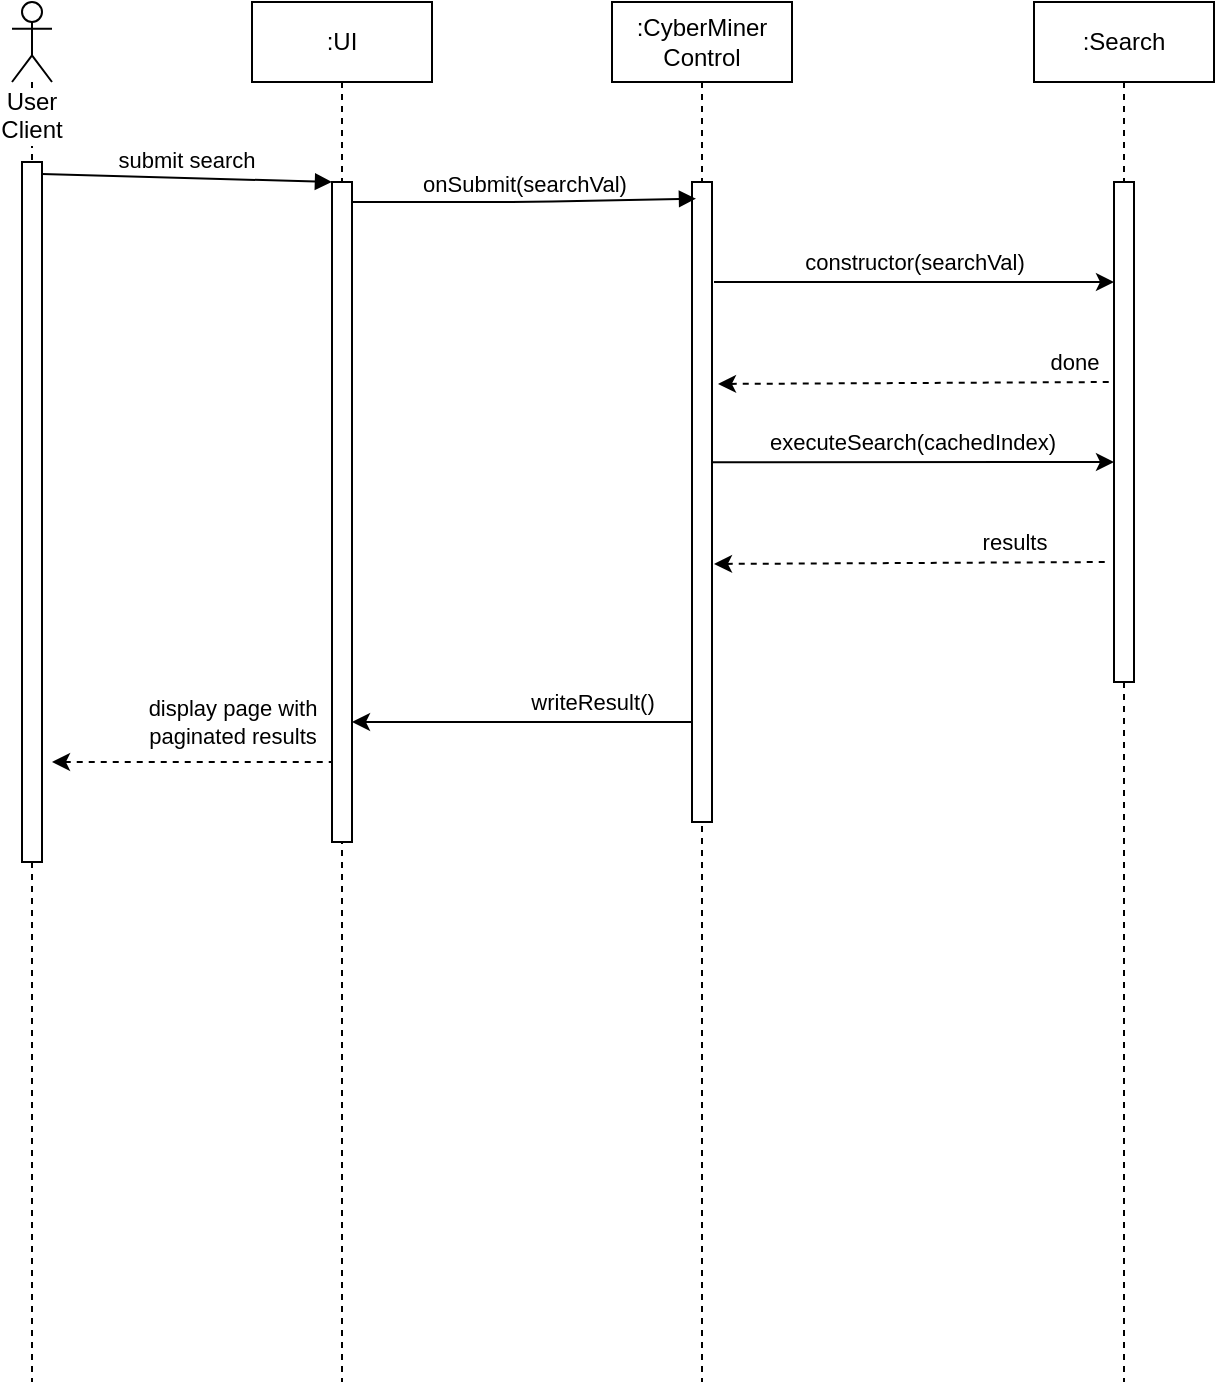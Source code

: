 <mxfile version="12.3.3" type="github" pages="1">
  <diagram id="e5vHWDUePIUh8G4eEy7l" name="Page-1">
    <mxGraphModel dx="1063" dy="447" grid="1" gridSize="10" guides="1" tooltips="1" connect="1" arrows="1" fold="1" page="1" pageScale="1" pageWidth="1600" pageHeight="1200" math="0" shadow="0">
      <root>
        <mxCell id="0"/>
        <mxCell id="1" parent="0"/>
        <mxCell id="ZQl7QdY2teaes1WGbOm0-16" value=":UI" style="shape=umlLifeline;perimeter=lifelinePerimeter;whiteSpace=wrap;html=1;container=1;collapsible=0;recursiveResize=0;outlineConnect=0;" vertex="1" parent="1">
          <mxGeometry x="180" y="30" width="90" height="690" as="geometry"/>
        </mxCell>
        <mxCell id="ZQl7QdY2teaes1WGbOm0-17" value="" style="html=1;points=[];perimeter=orthogonalPerimeter;" vertex="1" parent="ZQl7QdY2teaes1WGbOm0-16">
          <mxGeometry x="40" y="90" width="10" height="330" as="geometry"/>
        </mxCell>
        <mxCell id="ZQl7QdY2teaes1WGbOm0-18" value="User Client" style="shape=umlLifeline;participant=umlActor;perimeter=lifelinePerimeter;whiteSpace=wrap;html=1;container=1;collapsible=0;recursiveResize=0;verticalAlign=top;spacingTop=36;labelBackgroundColor=#ffffff;outlineConnect=0;" vertex="1" parent="1">
          <mxGeometry x="60" y="30" width="20" height="690" as="geometry"/>
        </mxCell>
        <mxCell id="ZQl7QdY2teaes1WGbOm0-19" value="" style="html=1;points=[];perimeter=orthogonalPerimeter;" vertex="1" parent="ZQl7QdY2teaes1WGbOm0-18">
          <mxGeometry x="5" y="80" width="10" height="350" as="geometry"/>
        </mxCell>
        <mxCell id="ZQl7QdY2teaes1WGbOm0-20" value="submit search" style="html=1;verticalAlign=bottom;endArrow=block;exitX=1;exitY=0.017;exitDx=0;exitDy=0;exitPerimeter=0;entryX=0;entryY=0;entryDx=0;entryDy=0;entryPerimeter=0;" edge="1" parent="1" source="ZQl7QdY2teaes1WGbOm0-19" target="ZQl7QdY2teaes1WGbOm0-17">
          <mxGeometry width="80" relative="1" as="geometry">
            <mxPoint x="90" y="130" as="sourcePoint"/>
            <mxPoint x="210" y="120" as="targetPoint"/>
          </mxGeometry>
        </mxCell>
        <mxCell id="ZQl7QdY2teaes1WGbOm0-21" value=":CyberMiner Control" style="shape=umlLifeline;perimeter=lifelinePerimeter;whiteSpace=wrap;html=1;container=1;collapsible=0;recursiveResize=0;outlineConnect=0;" vertex="1" parent="1">
          <mxGeometry x="360" y="30" width="90" height="690" as="geometry"/>
        </mxCell>
        <mxCell id="ZQl7QdY2teaes1WGbOm0-22" value="" style="html=1;points=[];perimeter=orthogonalPerimeter;" vertex="1" parent="ZQl7QdY2teaes1WGbOm0-21">
          <mxGeometry x="40" y="90" width="10" height="320" as="geometry"/>
        </mxCell>
        <mxCell id="ZQl7QdY2teaes1WGbOm0-23" value="onSubmit(searchVal)" style="html=1;verticalAlign=bottom;endArrow=block;entryX=0.2;entryY=0.026;entryDx=0;entryDy=0;entryPerimeter=0;" edge="1" parent="1" source="ZQl7QdY2teaes1WGbOm0-17" target="ZQl7QdY2teaes1WGbOm0-22">
          <mxGeometry width="80" relative="1" as="geometry">
            <mxPoint x="240" y="129.86" as="sourcePoint"/>
            <mxPoint x="360" y="130" as="targetPoint"/>
            <Array as="points">
              <mxPoint x="320" y="130"/>
            </Array>
          </mxGeometry>
        </mxCell>
        <mxCell id="ZQl7QdY2teaes1WGbOm0-27" value="constructor(searchVal)" style="endArrow=classic;html=1;" edge="1" parent="1">
          <mxGeometry y="10" width="50" height="50" relative="1" as="geometry">
            <mxPoint x="411" y="170" as="sourcePoint"/>
            <mxPoint x="611" y="170" as="targetPoint"/>
            <mxPoint as="offset"/>
          </mxGeometry>
        </mxCell>
        <mxCell id="ZQl7QdY2teaes1WGbOm0-28" value=":Search" style="shape=umlLifeline;perimeter=lifelinePerimeter;whiteSpace=wrap;html=1;container=1;collapsible=0;recursiveResize=0;outlineConnect=0;" vertex="1" parent="1">
          <mxGeometry x="571" y="30" width="90" height="690" as="geometry"/>
        </mxCell>
        <mxCell id="ZQl7QdY2teaes1WGbOm0-29" value="" style="html=1;points=[];perimeter=orthogonalPerimeter;" vertex="1" parent="ZQl7QdY2teaes1WGbOm0-28">
          <mxGeometry x="40" y="90" width="10" height="250" as="geometry"/>
        </mxCell>
        <mxCell id="ZQl7QdY2teaes1WGbOm0-30" value="done" style="endArrow=none;dashed=1;html=1;exitX=1.2;exitY=0.297;exitDx=0;exitDy=0;exitPerimeter=0;startArrow=classic;startFill=1;" edge="1" parent="1">
          <mxGeometry x="0.798" y="10" width="50" height="50" relative="1" as="geometry">
            <mxPoint x="413" y="220.98" as="sourcePoint"/>
            <mxPoint x="611" y="220" as="targetPoint"/>
            <mxPoint as="offset"/>
          </mxGeometry>
        </mxCell>
        <mxCell id="ZQl7QdY2teaes1WGbOm0-31" value="executeSearch(cachedIndex)" style="endArrow=classic;html=1;exitX=0.9;exitY=0.412;exitDx=0;exitDy=0;exitPerimeter=0;" edge="1" parent="1">
          <mxGeometry y="10" width="50" height="50" relative="1" as="geometry">
            <mxPoint x="410" y="260.08" as="sourcePoint"/>
            <mxPoint x="611" y="260" as="targetPoint"/>
            <mxPoint as="offset"/>
          </mxGeometry>
        </mxCell>
        <mxCell id="ZQl7QdY2teaes1WGbOm0-32" value="results" style="endArrow=none;dashed=1;html=1;exitX=1.2;exitY=0.297;exitDx=0;exitDy=0;exitPerimeter=0;startArrow=classic;startFill=1;" edge="1" parent="1">
          <mxGeometry x="0.516" y="10" width="50" height="50" relative="1" as="geometry">
            <mxPoint x="411" y="310.98" as="sourcePoint"/>
            <mxPoint x="609" y="310" as="targetPoint"/>
            <mxPoint as="offset"/>
          </mxGeometry>
        </mxCell>
        <mxCell id="ZQl7QdY2teaes1WGbOm0-34" value="writeResult()" style="endArrow=none;html=1;exitX=1.2;exitY=0.297;exitDx=0;exitDy=0;exitPerimeter=0;startArrow=classic;startFill=1;" edge="1" parent="1">
          <mxGeometry x="0.412" y="10" width="50" height="50" relative="1" as="geometry">
            <mxPoint x="230" y="389.98" as="sourcePoint"/>
            <mxPoint x="400" y="390" as="targetPoint"/>
            <mxPoint as="offset"/>
          </mxGeometry>
        </mxCell>
        <mxCell id="ZQl7QdY2teaes1WGbOm0-35" value="display page with&lt;br&gt;paginated results" style="endArrow=none;dashed=1;html=1;startArrow=classic;startFill=1;" edge="1" parent="1">
          <mxGeometry x="0.286" y="20" width="50" height="50" relative="1" as="geometry">
            <mxPoint x="80" y="410" as="sourcePoint"/>
            <mxPoint x="220" y="410" as="targetPoint"/>
            <mxPoint as="offset"/>
          </mxGeometry>
        </mxCell>
      </root>
    </mxGraphModel>
  </diagram>
</mxfile>
